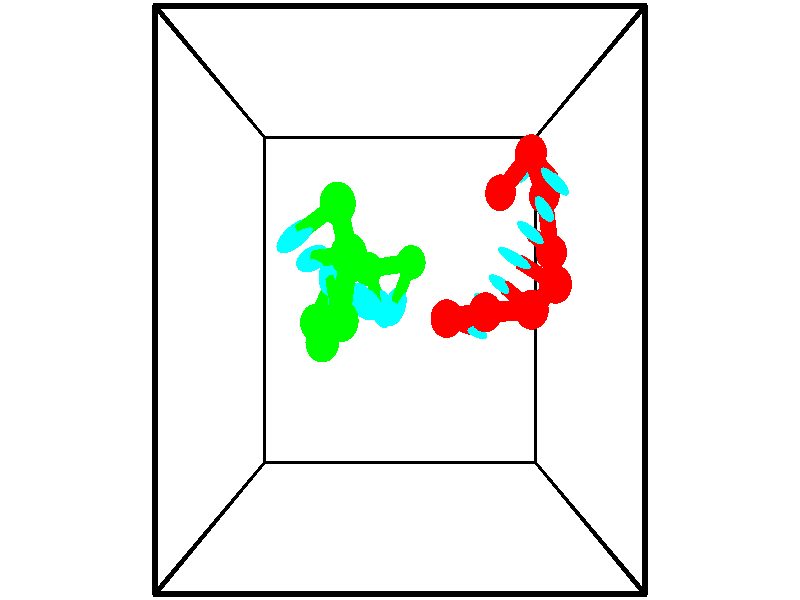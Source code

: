 // switches for output
#declare DRAW_BASES = 1; // possible values are 0, 1; only relevant for DNA ribbons
#declare DRAW_BASES_TYPE = 3; // possible values are 1, 2, 3; only relevant for DNA ribbons
#declare DRAW_FOG = 0; // set to 1 to enable fog

#include "colors.inc"

#include "transforms.inc"
background { rgb <1, 1, 1>}

#default {
   normal{
       ripples 0.25
       frequency 0.20
       turbulence 0.2
       lambda 5
   }
	finish {
		phong 0.1
		phong_size 40.
	}
}

// original window dimensions: 1024x640


// camera settings

camera {
	sky <-0, 1, 0>
	up <-0, 1, 0>
	right 1.6 * <1, 0, 0>
	location <2.5, 2.5, 11.1562>
	look_at <2.5, 2.5, 2.5>
	direction <0, 0, -8.6562>
	angle 67.0682
}


# declare cpy_camera_pos = <2.5, 2.5, 11.1562>;
# if (DRAW_FOG = 1)
fog {
	fog_type 2
	up vnormalize(cpy_camera_pos)
	color rgbt<1,1,1,0.3>
	distance 1e-5
	fog_alt 3e-3
	fog_offset 4
}
# end


// LIGHTS

# declare lum = 6;
global_settings {
	ambient_light rgb lum * <0.05, 0.05, 0.05>
	max_trace_level 15
}# declare cpy_direct_light_amount = 0.25;
light_source
{	1000 * <-1, -1, 1>,
	rgb lum * cpy_direct_light_amount
	parallel
}

light_source
{	1000 * <1, 1, -1>,
	rgb lum * cpy_direct_light_amount
	parallel
}

// strand 0

// nucleotide -1

// particle -1
sphere {
	<3.224347, 2.259072, 1.789434> 0.250000
	pigment { color rgbt <1,0,0,0> }
	no_shadow
}
cylinder {
	<3.498981, 2.170425, 1.512454>,  <3.663762, 2.117237, 1.346266>, 0.100000
	pigment { color rgbt <1,0,0,0> }
	no_shadow
}
cylinder {
	<3.498981, 2.170425, 1.512454>,  <3.224347, 2.259072, 1.789434>, 0.100000
	pigment { color rgbt <1,0,0,0> }
	no_shadow
}

// particle -1
sphere {
	<3.498981, 2.170425, 1.512454> 0.100000
	pigment { color rgbt <1,0,0,0> }
	no_shadow
}
sphere {
	0, 1
	scale<0.080000,0.200000,0.300000>
	matrix <0.497087, 0.838118, 0.224638,
		0.530570, -0.498441, 0.685603,
		0.686586, -0.221618, -0.692449,
		3.704957, 2.103940, 1.304719>
	pigment { color rgbt <0,1,1,0> }
	no_shadow
}
cylinder {
	<3.781318, 2.346339, 2.088711>,  <3.224347, 2.259072, 1.789434>, 0.130000
	pigment { color rgbt <1,0,0,0> }
	no_shadow
}

// nucleotide -1

// particle -1
sphere {
	<3.781318, 2.346339, 2.088711> 0.250000
	pigment { color rgbt <1,0,0,0> }
	no_shadow
}
cylinder {
	<3.828594, 2.412086, 1.696994>,  <3.856960, 2.451535, 1.461964>, 0.100000
	pigment { color rgbt <1,0,0,0> }
	no_shadow
}
cylinder {
	<3.828594, 2.412086, 1.696994>,  <3.781318, 2.346339, 2.088711>, 0.100000
	pigment { color rgbt <1,0,0,0> }
	no_shadow
}

// particle -1
sphere {
	<3.828594, 2.412086, 1.696994> 0.100000
	pigment { color rgbt <1,0,0,0> }
	no_shadow
}
sphere {
	0, 1
	scale<0.080000,0.200000,0.300000>
	matrix <0.522844, 0.828125, 0.202099,
		0.844195, -0.535903, 0.011937,
		0.118191, 0.164370, -0.979292,
		3.864052, 2.461397, 1.403206>
	pigment { color rgbt <0,1,1,0> }
	no_shadow
}
cylinder {
	<4.474518, 2.378954, 2.098095>,  <3.781318, 2.346339, 2.088711>, 0.130000
	pigment { color rgbt <1,0,0,0> }
	no_shadow
}

// nucleotide -1

// particle -1
sphere {
	<4.474518, 2.378954, 2.098095> 0.250000
	pigment { color rgbt <1,0,0,0> }
	no_shadow
}
cylinder {
	<4.280617, 2.556622, 1.796704>,  <4.164276, 2.663222, 1.615869>, 0.100000
	pigment { color rgbt <1,0,0,0> }
	no_shadow
}
cylinder {
	<4.280617, 2.556622, 1.796704>,  <4.474518, 2.378954, 2.098095>, 0.100000
	pigment { color rgbt <1,0,0,0> }
	no_shadow
}

// particle -1
sphere {
	<4.280617, 2.556622, 1.796704> 0.100000
	pigment { color rgbt <1,0,0,0> }
	no_shadow
}
sphere {
	0, 1
	scale<0.080000,0.200000,0.300000>
	matrix <0.415737, 0.874934, 0.248301,
		0.769531, -0.192884, -0.608785,
		-0.484753, 0.444170, -0.753477,
		4.135191, 2.689873, 1.570661>
	pigment { color rgbt <0,1,1,0> }
	no_shadow
}
cylinder {
	<4.922700, 2.701055, 1.741688>,  <4.474518, 2.378954, 2.098095>, 0.130000
	pigment { color rgbt <1,0,0,0> }
	no_shadow
}

// nucleotide -1

// particle -1
sphere {
	<4.922700, 2.701055, 1.741688> 0.250000
	pigment { color rgbt <1,0,0,0> }
	no_shadow
}
cylinder {
	<4.575840, 2.893303, 1.689452>,  <4.367723, 3.008651, 1.658111>, 0.100000
	pigment { color rgbt <1,0,0,0> }
	no_shadow
}
cylinder {
	<4.575840, 2.893303, 1.689452>,  <4.922700, 2.701055, 1.741688>, 0.100000
	pigment { color rgbt <1,0,0,0> }
	no_shadow
}

// particle -1
sphere {
	<4.575840, 2.893303, 1.689452> 0.100000
	pigment { color rgbt <1,0,0,0> }
	no_shadow
}
sphere {
	0, 1
	scale<0.080000,0.200000,0.300000>
	matrix <0.476441, 0.876901, 0.063623,
		0.145093, -0.007048, -0.989393,
		-0.867151, 0.480619, -0.130590,
		4.315694, 3.037489, 1.650275>
	pigment { color rgbt <0,1,1,0> }
	no_shadow
}
cylinder {
	<5.017724, 3.158110, 1.118010>,  <4.922700, 2.701055, 1.741688>, 0.130000
	pigment { color rgbt <1,0,0,0> }
	no_shadow
}

// nucleotide -1

// particle -1
sphere {
	<5.017724, 3.158110, 1.118010> 0.250000
	pigment { color rgbt <1,0,0,0> }
	no_shadow
}
cylinder {
	<4.759926, 3.288731, 1.394558>,  <4.605247, 3.367103, 1.560486>, 0.100000
	pigment { color rgbt <1,0,0,0> }
	no_shadow
}
cylinder {
	<4.759926, 3.288731, 1.394558>,  <5.017724, 3.158110, 1.118010>, 0.100000
	pigment { color rgbt <1,0,0,0> }
	no_shadow
}

// particle -1
sphere {
	<4.759926, 3.288731, 1.394558> 0.100000
	pigment { color rgbt <1,0,0,0> }
	no_shadow
}
sphere {
	0, 1
	scale<0.080000,0.200000,0.300000>
	matrix <0.542277, 0.832672, 0.112220,
		-0.539037, 0.447239, -0.713734,
		-0.644495, 0.326550, 0.691368,
		4.566577, 3.386696, 1.601968>
	pigment { color rgbt <0,1,1,0> }
	no_shadow
}
cylinder {
	<4.915173, 3.954628, 1.055619>,  <5.017724, 3.158110, 1.118010>, 0.130000
	pigment { color rgbt <1,0,0,0> }
	no_shadow
}

// nucleotide -1

// particle -1
sphere {
	<4.915173, 3.954628, 1.055619> 0.250000
	pigment { color rgbt <1,0,0,0> }
	no_shadow
}
cylinder {
	<4.828232, 3.803402, 1.415579>,  <4.776067, 3.712666, 1.631556>, 0.100000
	pigment { color rgbt <1,0,0,0> }
	no_shadow
}
cylinder {
	<4.828232, 3.803402, 1.415579>,  <4.915173, 3.954628, 1.055619>, 0.100000
	pigment { color rgbt <1,0,0,0> }
	no_shadow
}

// particle -1
sphere {
	<4.828232, 3.803402, 1.415579> 0.100000
	pigment { color rgbt <1,0,0,0> }
	no_shadow
}
sphere {
	0, 1
	scale<0.080000,0.200000,0.300000>
	matrix <0.654572, 0.627455, 0.421704,
		-0.724080, 0.680710, 0.111091,
		-0.217354, -0.378065, 0.899902,
		4.763026, 3.689982, 1.685550>
	pigment { color rgbt <0,1,1,0> }
	no_shadow
}
cylinder {
	<4.587392, 4.446172, 1.529441>,  <4.915173, 3.954628, 1.055619>, 0.130000
	pigment { color rgbt <1,0,0,0> }
	no_shadow
}

// nucleotide -1

// particle -1
sphere {
	<4.587392, 4.446172, 1.529441> 0.250000
	pigment { color rgbt <1,0,0,0> }
	no_shadow
}
cylinder {
	<4.735802, 4.192070, 1.800378>,  <4.824848, 4.039609, 1.962940>, 0.100000
	pigment { color rgbt <1,0,0,0> }
	no_shadow
}
cylinder {
	<4.735802, 4.192070, 1.800378>,  <4.587392, 4.446172, 1.529441>, 0.100000
	pigment { color rgbt <1,0,0,0> }
	no_shadow
}

// particle -1
sphere {
	<4.735802, 4.192070, 1.800378> 0.100000
	pigment { color rgbt <1,0,0,0> }
	no_shadow
}
sphere {
	0, 1
	scale<0.080000,0.200000,0.300000>
	matrix <0.497985, 0.751765, 0.432273,
		-0.783806, 0.176923, 0.595270,
		0.371025, -0.635254, 0.677343,
		4.847109, 4.001494, 2.003581>
	pigment { color rgbt <0,1,1,0> }
	no_shadow
}
cylinder {
	<4.160673, 3.976314, 1.179209>,  <4.587392, 4.446172, 1.529441>, 0.130000
	pigment { color rgbt <1,0,0,0> }
	no_shadow
}

// nucleotide -1

// particle -1
sphere {
	<4.160673, 3.976314, 1.179209> 0.250000
	pigment { color rgbt <1,0,0,0> }
	no_shadow
}
cylinder {
	<4.375446, 4.156708, 0.894023>,  <4.504311, 4.264944, 0.722912>, 0.100000
	pigment { color rgbt <1,0,0,0> }
	no_shadow
}
cylinder {
	<4.375446, 4.156708, 0.894023>,  <4.160673, 3.976314, 1.179209>, 0.100000
	pigment { color rgbt <1,0,0,0> }
	no_shadow
}

// particle -1
sphere {
	<4.375446, 4.156708, 0.894023> 0.100000
	pigment { color rgbt <1,0,0,0> }
	no_shadow
}
sphere {
	0, 1
	scale<0.080000,0.200000,0.300000>
	matrix <-0.182506, 0.887201, 0.423753,
		0.823647, -0.097408, 0.558675,
		0.536934, 0.450984, -0.712963,
		4.536526, 4.292003, 0.680135>
	pigment { color rgbt <0,1,1,0> }
	no_shadow
}
// strand 1

// nucleotide -1

// particle -1
sphere {
	<2.694256, 3.044851, 0.664040> 0.250000
	pigment { color rgbt <0,1,0,0> }
	no_shadow
}
cylinder {
	<2.532014, 2.680023, 0.639989>,  <2.434669, 2.461127, 0.625558>, 0.100000
	pigment { color rgbt <0,1,0,0> }
	no_shadow
}
cylinder {
	<2.532014, 2.680023, 0.639989>,  <2.694256, 3.044851, 0.664040>, 0.100000
	pigment { color rgbt <0,1,0,0> }
	no_shadow
}

// particle -1
sphere {
	<2.532014, 2.680023, 0.639989> 0.100000
	pigment { color rgbt <0,1,0,0> }
	no_shadow
}
sphere {
	0, 1
	scale<0.080000,0.200000,0.300000>
	matrix <-0.427505, 0.131148, 0.894449,
		-0.807914, 0.388497, -0.443108,
		-0.405604, -0.912069, -0.060128,
		2.410333, 2.406403, 0.621951>
	pigment { color rgbt <0,1,1,0> }
	no_shadow
}
cylinder {
	<1.942872, 2.949935, 0.666216>,  <2.694256, 3.044851, 0.664040>, 0.130000
	pigment { color rgbt <0,1,0,0> }
	no_shadow
}

// nucleotide -1

// particle -1
sphere {
	<1.942872, 2.949935, 0.666216> 0.250000
	pigment { color rgbt <0,1,0,0> }
	no_shadow
}
cylinder {
	<2.086932, 2.623650, 0.847281>,  <2.173368, 2.427878, 0.955921>, 0.100000
	pigment { color rgbt <0,1,0,0> }
	no_shadow
}
cylinder {
	<2.086932, 2.623650, 0.847281>,  <1.942872, 2.949935, 0.666216>, 0.100000
	pigment { color rgbt <0,1,0,0> }
	no_shadow
}

// particle -1
sphere {
	<2.086932, 2.623650, 0.847281> 0.100000
	pigment { color rgbt <0,1,0,0> }
	no_shadow
}
sphere {
	0, 1
	scale<0.080000,0.200000,0.300000>
	matrix <-0.530309, 0.220189, 0.818712,
		-0.767506, -0.534910, -0.353279,
		0.360149, -0.815713, 0.452664,
		2.194977, 2.378936, 0.983081>
	pigment { color rgbt <0,1,1,0> }
	no_shadow
}
cylinder {
	<1.401574, 2.792765, 1.044648>,  <1.942872, 2.949935, 0.666216>, 0.130000
	pigment { color rgbt <0,1,0,0> }
	no_shadow
}

// nucleotide -1

// particle -1
sphere {
	<1.401574, 2.792765, 1.044648> 0.250000
	pigment { color rgbt <0,1,0,0> }
	no_shadow
}
cylinder {
	<1.710299, 2.596115, 1.205948>,  <1.895535, 2.478125, 1.302728>, 0.100000
	pigment { color rgbt <0,1,0,0> }
	no_shadow
}
cylinder {
	<1.710299, 2.596115, 1.205948>,  <1.401574, 2.792765, 1.044648>, 0.100000
	pigment { color rgbt <0,1,0,0> }
	no_shadow
}

// particle -1
sphere {
	<1.710299, 2.596115, 1.205948> 0.100000
	pigment { color rgbt <0,1,0,0> }
	no_shadow
}
sphere {
	0, 1
	scale<0.080000,0.200000,0.300000>
	matrix <-0.317039, 0.252191, 0.914268,
		-0.551173, -0.833489, 0.038779,
		0.771812, -0.491626, 0.403249,
		1.941843, 2.448627, 1.326923>
	pigment { color rgbt <0,1,1,0> }
	no_shadow
}
cylinder {
	<1.147067, 2.199028, 1.457099>,  <1.401574, 2.792765, 1.044648>, 0.130000
	pigment { color rgbt <0,1,0,0> }
	no_shadow
}

// nucleotide -1

// particle -1
sphere {
	<1.147067, 2.199028, 1.457099> 0.250000
	pigment { color rgbt <0,1,0,0> }
	no_shadow
}
cylinder {
	<1.490611, 2.371407, 1.567838>,  <1.696738, 2.474833, 1.634281>, 0.100000
	pigment { color rgbt <0,1,0,0> }
	no_shadow
}
cylinder {
	<1.490611, 2.371407, 1.567838>,  <1.147067, 2.199028, 1.457099>, 0.100000
	pigment { color rgbt <0,1,0,0> }
	no_shadow
}

// particle -1
sphere {
	<1.490611, 2.371407, 1.567838> 0.100000
	pigment { color rgbt <0,1,0,0> }
	no_shadow
}
sphere {
	0, 1
	scale<0.080000,0.200000,0.300000>
	matrix <-0.358534, 0.119798, 0.925798,
		0.365804, -0.894390, 0.257399,
		0.858860, 0.430947, 0.276847,
		1.748269, 2.500690, 1.650892>
	pigment { color rgbt <0,1,1,0> }
	no_shadow
}
cylinder {
	<1.337446, 1.970955, 2.116093>,  <1.147067, 2.199028, 1.457099>, 0.130000
	pigment { color rgbt <0,1,0,0> }
	no_shadow
}

// nucleotide -1

// particle -1
sphere {
	<1.337446, 1.970955, 2.116093> 0.250000
	pigment { color rgbt <0,1,0,0> }
	no_shadow
}
cylinder {
	<1.482729, 2.332111, 2.024120>,  <1.569899, 2.548805, 1.968937>, 0.100000
	pigment { color rgbt <0,1,0,0> }
	no_shadow
}
cylinder {
	<1.482729, 2.332111, 2.024120>,  <1.337446, 1.970955, 2.116093>, 0.100000
	pigment { color rgbt <0,1,0,0> }
	no_shadow
}

// particle -1
sphere {
	<1.482729, 2.332111, 2.024120> 0.100000
	pigment { color rgbt <0,1,0,0> }
	no_shadow
}
sphere {
	0, 1
	scale<0.080000,0.200000,0.300000>
	matrix <-0.454298, 0.387081, 0.802360,
		0.813446, -0.186965, 0.550772,
		0.363207, 0.902891, -0.229931,
		1.591691, 2.602979, 1.955141>
	pigment { color rgbt <0,1,1,0> }
	no_shadow
}
cylinder {
	<1.670511, 2.257915, 2.721665>,  <1.337446, 1.970955, 2.116093>, 0.130000
	pigment { color rgbt <0,1,0,0> }
	no_shadow
}

// nucleotide -1

// particle -1
sphere {
	<1.670511, 2.257915, 2.721665> 0.250000
	pigment { color rgbt <0,1,0,0> }
	no_shadow
}
cylinder {
	<1.566655, 2.559826, 2.480700>,  <1.504342, 2.740972, 2.336122>, 0.100000
	pigment { color rgbt <0,1,0,0> }
	no_shadow
}
cylinder {
	<1.566655, 2.559826, 2.480700>,  <1.670511, 2.257915, 2.721665>, 0.100000
	pigment { color rgbt <0,1,0,0> }
	no_shadow
}

// particle -1
sphere {
	<1.566655, 2.559826, 2.480700> 0.100000
	pigment { color rgbt <0,1,0,0> }
	no_shadow
}
sphere {
	0, 1
	scale<0.080000,0.200000,0.300000>
	matrix <-0.397238, 0.485112, 0.779018,
		0.880221, 0.441564, 0.173872,
		-0.259639, 0.754776, -0.602412,
		1.488763, 2.786259, 2.299977>
	pigment { color rgbt <0,1,1,0> }
	no_shadow
}
cylinder {
	<1.804608, 3.009463, 2.960978>,  <1.670511, 2.257915, 2.721665>, 0.130000
	pigment { color rgbt <0,1,0,0> }
	no_shadow
}

// nucleotide -1

// particle -1
sphere {
	<1.804608, 3.009463, 2.960978> 0.250000
	pigment { color rgbt <0,1,0,0> }
	no_shadow
}
cylinder {
	<1.486331, 3.000130, 2.718877>,  <1.295365, 2.994529, 2.573616>, 0.100000
	pigment { color rgbt <0,1,0,0> }
	no_shadow
}
cylinder {
	<1.486331, 3.000130, 2.718877>,  <1.804608, 3.009463, 2.960978>, 0.100000
	pigment { color rgbt <0,1,0,0> }
	no_shadow
}

// particle -1
sphere {
	<1.486331, 3.000130, 2.718877> 0.100000
	pigment { color rgbt <0,1,0,0> }
	no_shadow
}
sphere {
	0, 1
	scale<0.080000,0.200000,0.300000>
	matrix <-0.492400, 0.606832, 0.623936,
		0.352728, 0.794487, -0.494341,
		-0.795692, -0.023334, -0.605252,
		1.247623, 2.993129, 2.537301>
	pigment { color rgbt <0,1,1,0> }
	no_shadow
}
cylinder {
	<1.634970, 3.616207, 2.777086>,  <1.804608, 3.009463, 2.960978>, 0.130000
	pigment { color rgbt <0,1,0,0> }
	no_shadow
}

// nucleotide -1

// particle -1
sphere {
	<1.634970, 3.616207, 2.777086> 0.250000
	pigment { color rgbt <0,1,0,0> }
	no_shadow
}
cylinder {
	<1.296405, 3.403332, 2.769495>,  <1.093266, 3.275607, 2.764941>, 0.100000
	pigment { color rgbt <0,1,0,0> }
	no_shadow
}
cylinder {
	<1.296405, 3.403332, 2.769495>,  <1.634970, 3.616207, 2.777086>, 0.100000
	pigment { color rgbt <0,1,0,0> }
	no_shadow
}

// particle -1
sphere {
	<1.296405, 3.403332, 2.769495> 0.100000
	pigment { color rgbt <0,1,0,0> }
	no_shadow
}
sphere {
	0, 1
	scale<0.080000,0.200000,0.300000>
	matrix <-0.390332, 0.595770, 0.701925,
		-0.362250, 0.601526, -0.711998,
		-0.846413, -0.532188, -0.018977,
		1.042481, 3.243675, 2.763802>
	pigment { color rgbt <0,1,1,0> }
	no_shadow
}
// box output
cylinder {
	<0.000000, 0.000000, 0.000000>,  <5.000000, 0.000000, 0.000000>, 0.025000
	pigment { color rgbt <0,0,0,0> }
	no_shadow
}
cylinder {
	<0.000000, 0.000000, 0.000000>,  <0.000000, 5.000000, 0.000000>, 0.025000
	pigment { color rgbt <0,0,0,0> }
	no_shadow
}
cylinder {
	<0.000000, 0.000000, 0.000000>,  <0.000000, 0.000000, 5.000000>, 0.025000
	pigment { color rgbt <0,0,0,0> }
	no_shadow
}
cylinder {
	<5.000000, 5.000000, 5.000000>,  <0.000000, 5.000000, 5.000000>, 0.025000
	pigment { color rgbt <0,0,0,0> }
	no_shadow
}
cylinder {
	<5.000000, 5.000000, 5.000000>,  <5.000000, 0.000000, 5.000000>, 0.025000
	pigment { color rgbt <0,0,0,0> }
	no_shadow
}
cylinder {
	<5.000000, 5.000000, 5.000000>,  <5.000000, 5.000000, 0.000000>, 0.025000
	pigment { color rgbt <0,0,0,0> }
	no_shadow
}
cylinder {
	<0.000000, 0.000000, 5.000000>,  <0.000000, 5.000000, 5.000000>, 0.025000
	pigment { color rgbt <0,0,0,0> }
	no_shadow
}
cylinder {
	<0.000000, 0.000000, 5.000000>,  <5.000000, 0.000000, 5.000000>, 0.025000
	pigment { color rgbt <0,0,0,0> }
	no_shadow
}
cylinder {
	<5.000000, 5.000000, 0.000000>,  <0.000000, 5.000000, 0.000000>, 0.025000
	pigment { color rgbt <0,0,0,0> }
	no_shadow
}
cylinder {
	<5.000000, 5.000000, 0.000000>,  <5.000000, 0.000000, 0.000000>, 0.025000
	pigment { color rgbt <0,0,0,0> }
	no_shadow
}
cylinder {
	<5.000000, 0.000000, 5.000000>,  <5.000000, 0.000000, 0.000000>, 0.025000
	pigment { color rgbt <0,0,0,0> }
	no_shadow
}
cylinder {
	<0.000000, 5.000000, 0.000000>,  <0.000000, 5.000000, 5.000000>, 0.025000
	pigment { color rgbt <0,0,0,0> }
	no_shadow
}
// end of box output
